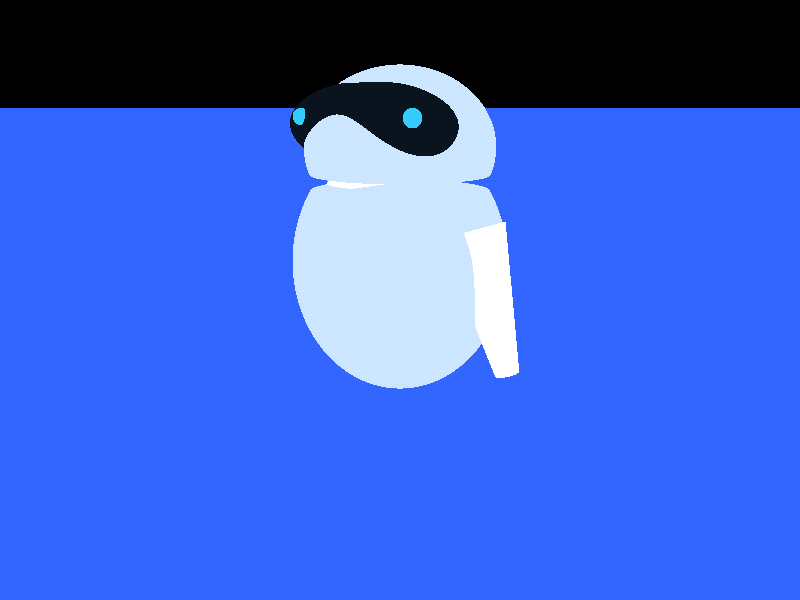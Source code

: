 camera {
  location <5, 2.5, -6>
  look_at 0
}

light_source {
  <10, 10, -10>
  color rgb <1, 1, 1>
}

plane {
  y, -2
  texture {
    pigment { color rgb <0.2, 0.4, 1> }  // Цвет воды
    finish {
      reflection 0.1    // Отражение воды
    }
  }
}

// Тело Евы (капля)
#declare Drop_Shape =
isosurface {
  function {
    // Уравнение для капли
    pow(x, 2) + pow((y - 1) / 1.2, 2) + pow(z, 2) - 2
  }
  accuracy 0.001
  max_gradient 10
  contained_by { box {-2, 2} }
  texture {
    pigment { color rgb <0.8, 0.9, 1> }
    finish {
      reflection 0.2
      specular 0.8
      ambient 0.2
    }
  }
}

object { 
  Drop_Shape
  translate <0, -0.5, 0>
}

#declare HeadF =
function {
  sqrt(pow(x,2) + pow((y + 3.2) * 1.2, 2) + pow(z,2)) - 1.2
}

#declare Head = 
isosurface {
  function { HeadF(x, y - 2, z) }
  accuracy 0.001
  max_gradient 10
  contained_by { box {-1.5, 1.5} }
  texture {
    pigment { color rgb <0.8, 0.9, 1> }
    finish {
      reflection 0.2
      specular 0.8
      ambient 0.2
    }
  }
}

object {
  Head
  translate <0, 3.2, 0>
}

// Руки Евы
cone {
  <1, 1.0, 0>, 0.4
  <2.0, -0.5, 0>, 0.15
  texture {
    pigment { color rgb <1, 1, 1> }
    finish {
      reflection 0.3
      specular 0.8
    }
  }
  rotate <0, 0, -15>
  translate <-0.1, 0.4, 0>
}

cone {
  <-1, 1.0, 0>, 0.4
  <-2.0, -0.5, 0>, 0.15
  texture {
    pigment { color rgb <1, 1, 1> }
    finish {
      reflection 0.3
      specular 0.8
    }
  }
  rotate <0, 0, -15>
  translate <0.1, 0.4, 0>
}

// Лицо Евы (эллипс)
sphere {
  <0, 2.3, -0.6>, 0.5  // Центр и радиус эллипса для лица <0
  scale <2.5, 1, 1>  // Масштаб для создания эллиптической формы
  texture {
    pigment { color rgb <10 / 255 , 20 / 255, 30 / 255> }  // Темное пятно (черный)
    finish {
      ambient 0.2
    }
  }
}



sphere {
  <-0.7, 2.4, -1>, 0.1
  texture {
    pigment { color rgb <0.2, 0.8, 1> }
    finish {
      ambient 0.8
    }
  }
}

sphere {
  <1, 2.4, -1>, 0.1
  texture {
    pigment { color rgb <0.2, 0.8, 1> }
    finish {
      ambient 0.8
    }
  }
}
